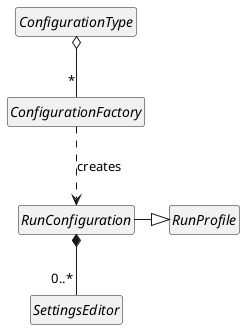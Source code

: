 @startuml

hide empty members
hide circle

interface RunProfile
interface ConfigurationType
abstract class ConfigurationFactory
interface RunConfiguration
abstract class SettingsEditor


ConfigurationType o-- "*" ConfigurationFactory
ConfigurationFactory ..> RunConfiguration: creates
RunConfiguration *-- "0..*" SettingsEditor
RunConfiguration -|> RunProfile

@enduml
